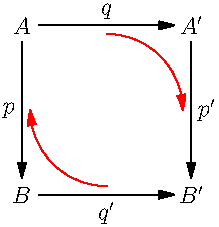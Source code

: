 size(4cm);
pair A, A_prime, B, B_prime;
A=(0,1); A_prime=(1,1);
B=(0,0); B_prime=(1,0);
label("$A$",A);
label("$B$",B);
label("$A^{\prime}$",A_prime);
label("$B^{\prime}$",B_prime);
draw("$p$",(0,.9)--(0,.1),Arrow);
draw("$p^{\prime}$",(1,.9)--(1,.1),align=LeftSide,Arrow);
draw("$q$",(.1,1)--(.9,1),LeftSide,Arrow);
draw("$q^{\prime}$",(.1,0)--(.9,0),Arrow);
draw(arc((.5,.5),.45,90,0),red,Arrow);
draw(arc((.5,.5),.45,-90,-180),red,Arrow);
//shipout(bbox(2mm,invisible),format="pdf");
